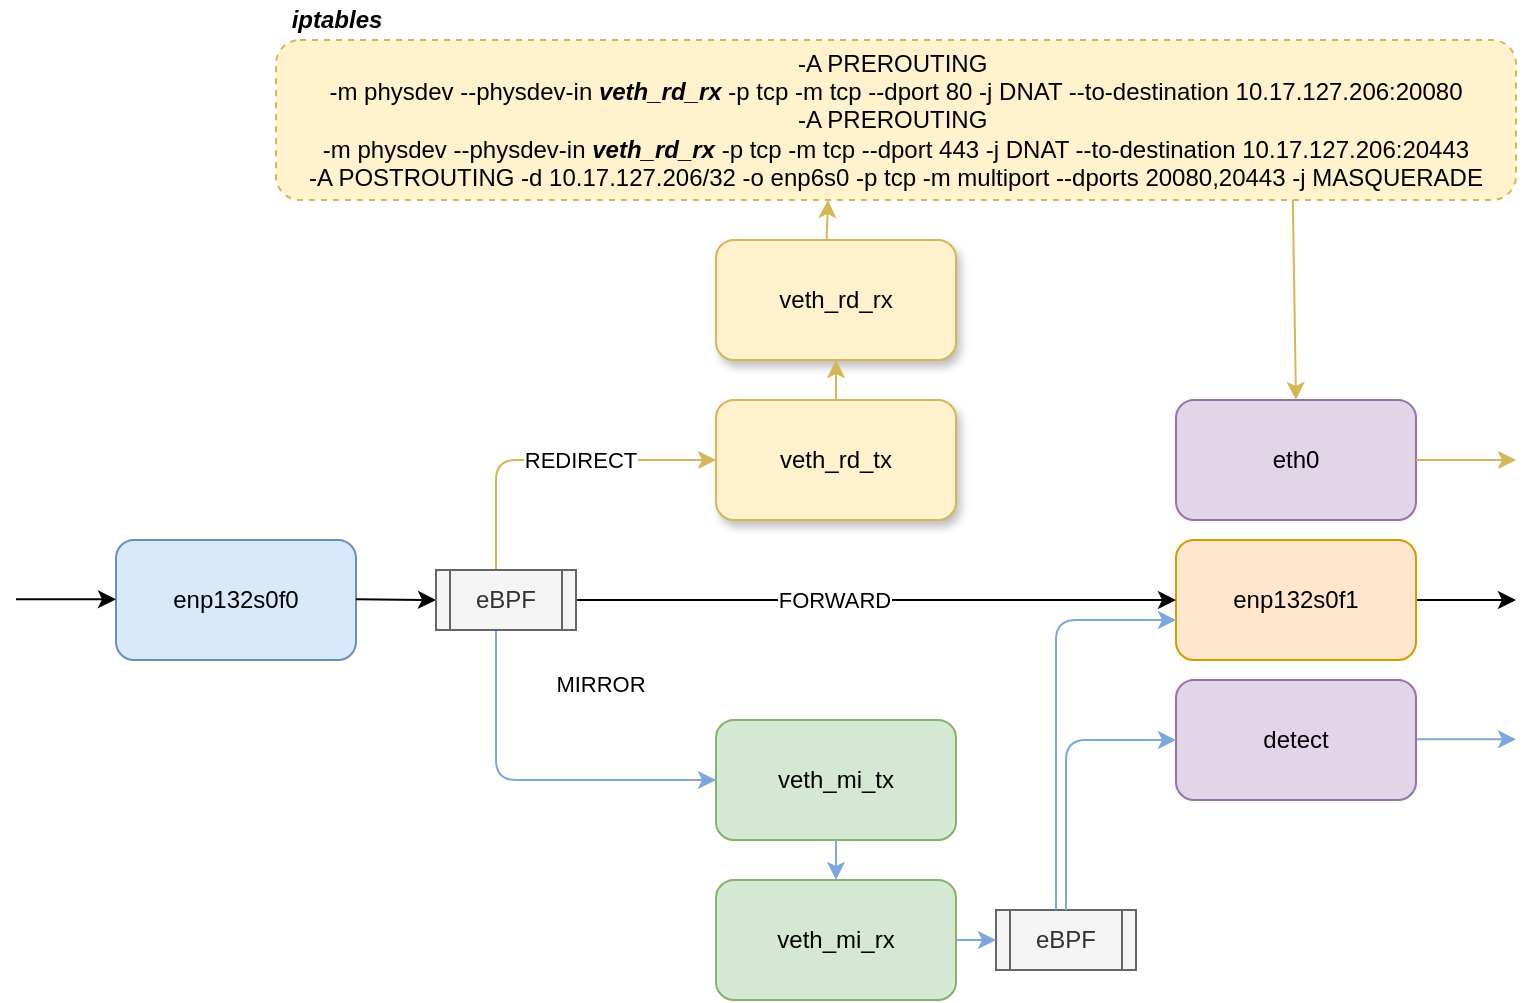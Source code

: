<mxfile version="13.4.3" type="github">
  <diagram id="D_IJrdBWuOMCP7FshWZn" name="第 1 页">
    <mxGraphModel dx="1810" dy="1701" grid="1" gridSize="10" guides="1" tooltips="1" connect="1" arrows="1" fold="1" page="1" pageScale="1" pageWidth="827" pageHeight="1169" math="0" shadow="0">
      <root>
        <mxCell id="0" />
        <mxCell id="1" parent="0" />
        <mxCell id="ZjVOlIGF_ecNaLtHyKa2-1" value="veth_mi_tx" style="rounded=1;whiteSpace=wrap;html=1;fillColor=#d5e8d4;strokeColor=#82b366;" parent="1" vertex="1">
          <mxGeometry x="330" y="270" width="120" height="60" as="geometry" />
        </mxCell>
        <mxCell id="ZjVOlIGF_ecNaLtHyKa2-3" value="veth_rd_tx" style="rounded=1;whiteSpace=wrap;html=1;fillColor=#fff2cc;strokeColor=#d6b656;shadow=1;" parent="1" vertex="1">
          <mxGeometry x="330" y="110" width="120" height="60" as="geometry" />
        </mxCell>
        <mxCell id="ZjVOlIGF_ecNaLtHyKa2-6" value="" style="endArrow=classic;html=1;entryX=0;entryY=0.5;entryDx=0;entryDy=0;fillColor=#fff2cc;strokeColor=#d6b656;exitX=0.5;exitY=0;exitDx=0;exitDy=0;" parent="1" target="ZjVOlIGF_ecNaLtHyKa2-3" edge="1">
          <mxGeometry width="50" height="50" relative="1" as="geometry">
            <mxPoint x="220" y="195" as="sourcePoint" />
            <mxPoint x="430" y="150" as="targetPoint" />
            <Array as="points">
              <mxPoint x="220" y="140" />
            </Array>
          </mxGeometry>
        </mxCell>
        <mxCell id="ZjVOlIGF_ecNaLtHyKa2-7" value="REDIRECT" style="edgeLabel;html=1;align=center;verticalAlign=middle;resizable=0;points=[];" parent="ZjVOlIGF_ecNaLtHyKa2-6" vertex="1" connectable="0">
          <mxGeometry x="-0.183" y="-2" relative="1" as="geometry">
            <mxPoint x="29" y="-2" as="offset" />
          </mxGeometry>
        </mxCell>
        <mxCell id="ZjVOlIGF_ecNaLtHyKa2-8" value="" style="endArrow=classic;html=1;exitX=1;exitY=0.5;exitDx=0;exitDy=0;" parent="1" source="ZjVOlIGF_ecNaLtHyKa2-19" edge="1">
          <mxGeometry width="50" height="50" relative="1" as="geometry">
            <mxPoint x="330" y="190" as="sourcePoint" />
            <mxPoint x="730" y="210" as="targetPoint" />
          </mxGeometry>
        </mxCell>
        <mxCell id="ZjVOlIGF_ecNaLtHyKa2-9" value="" style="endArrow=classic;html=1;exitX=0.5;exitY=1;exitDx=0;exitDy=0;entryX=0;entryY=0.5;entryDx=0;entryDy=0;strokeColor=#7EA6E0;" parent="1" target="ZjVOlIGF_ecNaLtHyKa2-1" edge="1">
          <mxGeometry width="50" height="50" relative="1" as="geometry">
            <mxPoint x="220" y="225" as="sourcePoint" />
            <mxPoint x="430" y="150" as="targetPoint" />
            <Array as="points">
              <mxPoint x="220" y="300" />
            </Array>
          </mxGeometry>
        </mxCell>
        <mxCell id="ZjVOlIGF_ecNaLtHyKa2-25" value="MIRROR" style="edgeLabel;html=1;align=center;verticalAlign=middle;resizable=0;points=[];" parent="ZjVOlIGF_ecNaLtHyKa2-9" vertex="1" connectable="0">
          <mxGeometry x="-0.6" y="1" relative="1" as="geometry">
            <mxPoint x="51" y="-10" as="offset" />
          </mxGeometry>
        </mxCell>
        <mxCell id="ZjVOlIGF_ecNaLtHyKa2-11" value="&lt;div&gt;-A PREROUTING&amp;nbsp;&lt;/div&gt;-m physdev --physdev-in &lt;b&gt;&lt;i&gt;veth_rd_rx&lt;/i&gt;&lt;/b&gt;&lt;span&gt;&amp;nbsp;-p tcp -m tcp --dport 80 -j DNAT --to-destination 10.17.127.206:20080&lt;/span&gt;&lt;b&gt;&lt;i&gt;&lt;br&gt;&lt;/i&gt;&lt;/b&gt;&lt;div&gt;-A PREROUTING&amp;nbsp;&lt;/div&gt;-m physdev --physdev-in&amp;nbsp;&lt;b&gt;&lt;i&gt;veth_rd_rx&lt;/i&gt;&lt;/b&gt;&lt;span&gt;&amp;nbsp;&lt;/span&gt;&lt;span&gt;-p tcp -m tcp --dport 443 -j DNAT --to-destination 10.17.127.206:20443&lt;/span&gt;&lt;span&gt;&lt;br&gt;&lt;/span&gt;&lt;div&gt;-A POSTROUTING -d 10.17.127.206/32 -o enp6s0 -p tcp -m multiport --dports 20080,20443 -j MASQUERADE&lt;/div&gt;" style="rounded=1;whiteSpace=wrap;html=1;dashed=1;fillColor=#fff2cc;strokeColor=#d6b656;" parent="1" vertex="1">
          <mxGeometry x="110" y="-70" width="620" height="80" as="geometry" />
        </mxCell>
        <mxCell id="ZjVOlIGF_ecNaLtHyKa2-13" value="&lt;b&gt;&lt;i&gt;iptables&lt;/i&gt;&lt;/b&gt;" style="text;html=1;align=center;verticalAlign=middle;resizable=0;points=[];autosize=1;" parent="1" vertex="1">
          <mxGeometry x="110" y="-90" width="60" height="20" as="geometry" />
        </mxCell>
        <mxCell id="ZjVOlIGF_ecNaLtHyKa2-15" value="eth0" style="rounded=1;whiteSpace=wrap;html=1;fillColor=#e1d5e7;strokeColor=#9673a6;" parent="1" vertex="1">
          <mxGeometry x="560" y="110" width="120" height="60" as="geometry" />
        </mxCell>
        <mxCell id="ZjVOlIGF_ecNaLtHyKa2-16" value="" style="endArrow=classic;html=1;entryX=0.5;entryY=0;entryDx=0;entryDy=0;fillColor=#fff2cc;strokeColor=#d6b656;exitX=0.82;exitY=1;exitDx=0;exitDy=0;exitPerimeter=0;" parent="1" target="ZjVOlIGF_ecNaLtHyKa2-15" edge="1" source="ZjVOlIGF_ecNaLtHyKa2-11">
          <mxGeometry width="50" height="50" relative="1" as="geometry">
            <mxPoint x="670" y="10" as="sourcePoint" />
            <mxPoint x="540" y="120" as="targetPoint" />
          </mxGeometry>
        </mxCell>
        <mxCell id="ZjVOlIGF_ecNaLtHyKa2-17" value="" style="endArrow=classic;html=1;exitX=1;exitY=0.5;exitDx=0;exitDy=0;fillColor=#fff2cc;strokeColor=#d6b656;" parent="1" source="ZjVOlIGF_ecNaLtHyKa2-15" edge="1">
          <mxGeometry width="50" height="50" relative="1" as="geometry">
            <mxPoint x="440" y="130" as="sourcePoint" />
            <mxPoint x="730" y="140" as="targetPoint" />
          </mxGeometry>
        </mxCell>
        <mxCell id="ZjVOlIGF_ecNaLtHyKa2-18" value="veth_rd_rx" style="rounded=1;whiteSpace=wrap;html=1;fillColor=#fff2cc;strokeColor=#d6b656;shadow=1;" parent="1" vertex="1">
          <mxGeometry x="330" y="30" width="120" height="60" as="geometry" />
        </mxCell>
        <mxCell id="ZjVOlIGF_ecNaLtHyKa2-19" value="&lt;span&gt;enp132s0f1&lt;/span&gt;" style="rounded=1;whiteSpace=wrap;html=1;fillColor=#ffe6cc;strokeColor=#d79b00;" parent="1" vertex="1">
          <mxGeometry x="560" y="180" width="120" height="60" as="geometry" />
        </mxCell>
        <mxCell id="ZjVOlIGF_ecNaLtHyKa2-20" value="" style="endArrow=classic;html=1;exitX=0.5;exitY=0;exitDx=0;exitDy=0;entryX=0.5;entryY=1;entryDx=0;entryDy=0;fillColor=#fff2cc;strokeColor=#d6b656;" parent="1" source="ZjVOlIGF_ecNaLtHyKa2-3" target="ZjVOlIGF_ecNaLtHyKa2-18" edge="1">
          <mxGeometry width="50" height="50" relative="1" as="geometry">
            <mxPoint x="450" y="90" as="sourcePoint" />
            <mxPoint x="500" y="40" as="targetPoint" />
          </mxGeometry>
        </mxCell>
        <mxCell id="dnEq5zq9akTZxnh5Uyjw-7" value="" style="endArrow=classic;html=1;exitX=1;exitY=0.5;exitDx=0;exitDy=0;strokeColor=#7EA6E0;" parent="1" edge="1">
          <mxGeometry width="50" height="50" relative="1" as="geometry">
            <mxPoint x="680" y="279.66" as="sourcePoint" />
            <mxPoint x="730" y="279.66" as="targetPoint" />
          </mxGeometry>
        </mxCell>
        <mxCell id="GeMk-iVtAzneay0xfEbk-1" value="veth_mi_rx" style="rounded=1;whiteSpace=wrap;html=1;fillColor=#d5e8d4;strokeColor=#82b366;" vertex="1" parent="1">
          <mxGeometry x="330" y="350" width="120" height="60" as="geometry" />
        </mxCell>
        <mxCell id="GeMk-iVtAzneay0xfEbk-2" value="" style="endArrow=classic;html=1;exitX=0.461;exitY=-0.011;exitDx=0;exitDy=0;fillColor=#fff2cc;strokeColor=#d6b656;exitPerimeter=0;" edge="1" parent="1" source="ZjVOlIGF_ecNaLtHyKa2-18">
          <mxGeometry width="50" height="50" relative="1" as="geometry">
            <mxPoint x="400" y="120" as="sourcePoint" />
            <mxPoint x="386" y="10" as="targetPoint" />
          </mxGeometry>
        </mxCell>
        <mxCell id="GeMk-iVtAzneay0xfEbk-3" value="" style="endArrow=classic;html=1;entryX=0;entryY=0.5;entryDx=0;entryDy=0;" edge="1" parent="1" target="ZjVOlIGF_ecNaLtHyKa2-19">
          <mxGeometry width="50" height="50" relative="1" as="geometry">
            <mxPoint x="260" y="210" as="sourcePoint" />
            <mxPoint x="430" y="240" as="targetPoint" />
          </mxGeometry>
        </mxCell>
        <mxCell id="GeMk-iVtAzneay0xfEbk-5" value="FORWARD" style="edgeLabel;html=1;align=center;verticalAlign=middle;resizable=0;points=[];" vertex="1" connectable="0" parent="GeMk-iVtAzneay0xfEbk-3">
          <mxGeometry x="-0.14" relative="1" as="geometry">
            <mxPoint as="offset" />
          </mxGeometry>
        </mxCell>
        <mxCell id="GeMk-iVtAzneay0xfEbk-4" value="detect" style="rounded=1;whiteSpace=wrap;html=1;fillColor=#e1d5e7;strokeColor=#9673a6;" vertex="1" parent="1">
          <mxGeometry x="560" y="250" width="120" height="60" as="geometry" />
        </mxCell>
        <mxCell id="GeMk-iVtAzneay0xfEbk-6" value="" style="endArrow=classic;html=1;exitX=0.5;exitY=1;exitDx=0;exitDy=0;strokeColor=#7EA6E0;" edge="1" parent="1" source="ZjVOlIGF_ecNaLtHyKa2-1" target="GeMk-iVtAzneay0xfEbk-1">
          <mxGeometry width="50" height="50" relative="1" as="geometry">
            <mxPoint x="420" y="340.0" as="sourcePoint" />
            <mxPoint x="470" y="340.0" as="targetPoint" />
          </mxGeometry>
        </mxCell>
        <mxCell id="GeMk-iVtAzneay0xfEbk-11" value="enp132s0f0" style="rounded=1;whiteSpace=wrap;html=1;fillColor=#dae8fc;strokeColor=#6c8ebf;" vertex="1" parent="1">
          <mxGeometry x="30" y="180" width="120" height="60" as="geometry" />
        </mxCell>
        <mxCell id="GeMk-iVtAzneay0xfEbk-13" value="" style="endArrow=classic;html=1;exitX=1;exitY=0.5;exitDx=0;exitDy=0;" edge="1" parent="1">
          <mxGeometry width="50" height="50" relative="1" as="geometry">
            <mxPoint x="-20" y="209.66" as="sourcePoint" />
            <mxPoint x="30" y="209.66" as="targetPoint" />
          </mxGeometry>
        </mxCell>
        <mxCell id="GeMk-iVtAzneay0xfEbk-14" value="" style="endArrow=classic;html=1;exitX=1;exitY=0.5;exitDx=0;exitDy=0;entryX=0;entryY=0.5;entryDx=0;entryDy=0;" edge="1" parent="1" target="GeMk-iVtAzneay0xfEbk-15">
          <mxGeometry width="50" height="50" relative="1" as="geometry">
            <mxPoint x="150" y="209.66" as="sourcePoint" />
            <mxPoint x="180" y="210" as="targetPoint" />
          </mxGeometry>
        </mxCell>
        <mxCell id="GeMk-iVtAzneay0xfEbk-15" value="eBPF" style="shape=process;whiteSpace=wrap;html=1;backgroundOutline=1;fillColor=#f5f5f5;strokeColor=#666666;fontColor=#333333;" vertex="1" parent="1">
          <mxGeometry x="190" y="195" width="70" height="30" as="geometry" />
        </mxCell>
        <mxCell id="GeMk-iVtAzneay0xfEbk-16" value="eBPF" style="shape=process;whiteSpace=wrap;html=1;backgroundOutline=1;fillColor=#f5f5f5;strokeColor=#666666;fontColor=#333333;" vertex="1" parent="1">
          <mxGeometry x="470" y="365" width="70" height="30" as="geometry" />
        </mxCell>
        <mxCell id="GeMk-iVtAzneay0xfEbk-17" value="" style="endArrow=classic;html=1;exitX=1;exitY=0.5;exitDx=0;exitDy=0;strokeColor=#7EA6E0;entryX=0;entryY=0.5;entryDx=0;entryDy=0;" edge="1" parent="1" source="GeMk-iVtAzneay0xfEbk-1" target="GeMk-iVtAzneay0xfEbk-16">
          <mxGeometry width="50" height="50" relative="1" as="geometry">
            <mxPoint x="400" y="340" as="sourcePoint" />
            <mxPoint x="400" y="360" as="targetPoint" />
          </mxGeometry>
        </mxCell>
        <mxCell id="GeMk-iVtAzneay0xfEbk-18" value="" style="endArrow=classic;html=1;exitX=0.5;exitY=0;exitDx=0;exitDy=0;strokeColor=#7EA6E0;entryX=0;entryY=0.5;entryDx=0;entryDy=0;" edge="1" parent="1" source="GeMk-iVtAzneay0xfEbk-16" target="GeMk-iVtAzneay0xfEbk-4">
          <mxGeometry width="50" height="50" relative="1" as="geometry">
            <mxPoint x="460" y="390" as="sourcePoint" />
            <mxPoint x="480" y="390" as="targetPoint" />
            <Array as="points">
              <mxPoint x="505" y="280" />
            </Array>
          </mxGeometry>
        </mxCell>
        <mxCell id="GeMk-iVtAzneay0xfEbk-19" value="" style="endArrow=classic;html=1;exitX=0.384;exitY=0.03;exitDx=0;exitDy=0;exitPerimeter=0;strokeColor=none;" edge="1" parent="1" source="GeMk-iVtAzneay0xfEbk-16">
          <mxGeometry width="50" height="50" relative="1" as="geometry">
            <mxPoint x="380" y="300" as="sourcePoint" />
            <mxPoint x="497" y="210" as="targetPoint" />
          </mxGeometry>
        </mxCell>
        <mxCell id="GeMk-iVtAzneay0xfEbk-21" value="" style="endArrow=classic;html=1;exitX=0.5;exitY=0;exitDx=0;exitDy=0;strokeColor=#7EA6E0;entryX=0;entryY=0.667;entryDx=0;entryDy=0;entryPerimeter=0;" edge="1" parent="1" target="ZjVOlIGF_ecNaLtHyKa2-19">
          <mxGeometry width="50" height="50" relative="1" as="geometry">
            <mxPoint x="500" y="365" as="sourcePoint" />
            <mxPoint x="555" y="280" as="targetPoint" />
            <Array as="points">
              <mxPoint x="500" y="220" />
            </Array>
          </mxGeometry>
        </mxCell>
      </root>
    </mxGraphModel>
  </diagram>
</mxfile>
